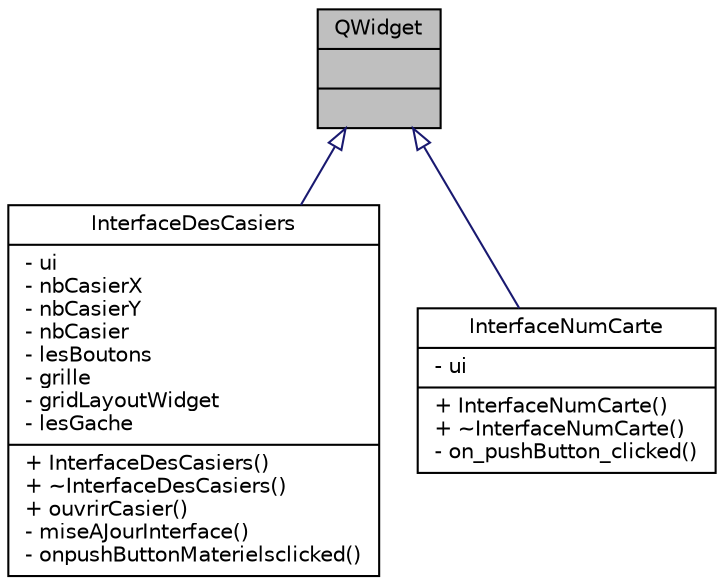 digraph "QWidget"
{
 // LATEX_PDF_SIZE
  edge [fontname="Helvetica",fontsize="10",labelfontname="Helvetica",labelfontsize="10"];
  node [fontname="Helvetica",fontsize="10",shape=record];
  Node1 [label="{QWidget\n||}",height=0.2,width=0.4,color="black", fillcolor="grey75", style="filled", fontcolor="black",tooltip=" "];
  Node1 -> Node2 [dir="back",color="midnightblue",fontsize="10",style="solid",arrowtail="onormal",fontname="Helvetica"];
  Node2 [label="{InterfaceDesCasiers\n|- ui\l- nbCasierX\l- nbCasierY\l- nbCasier\l- lesBoutons\l- grille\l- gridLayoutWidget\l- lesGache\l|+ InterfaceDesCasiers()\l+ ~InterfaceDesCasiers()\l+ ouvrirCasier()\l- miseAJourInterface()\l- onpushButtonMaterielsclicked()\l}",height=0.2,width=0.4,color="black", fillcolor="white", style="filled",URL="$class_interface_des_casiers.html",tooltip=" "];
  Node1 -> Node3 [dir="back",color="midnightblue",fontsize="10",style="solid",arrowtail="onormal",fontname="Helvetica"];
  Node3 [label="{InterfaceNumCarte\n|- ui\l|+ InterfaceNumCarte()\l+ ~InterfaceNumCarte()\l- on_pushButton_clicked()\l}",height=0.2,width=0.4,color="black", fillcolor="white", style="filled",URL="$class_interface_num_carte.html",tooltip=" "];
}
